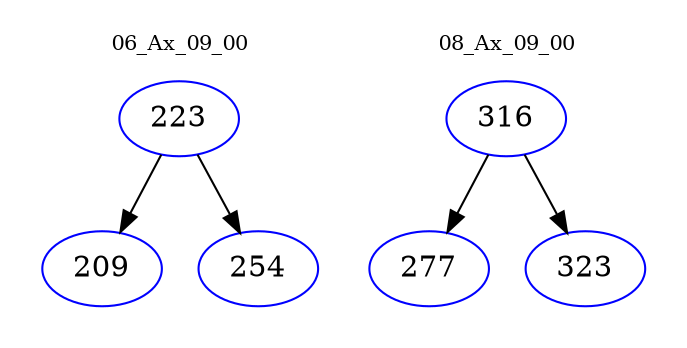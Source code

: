 digraph{
subgraph cluster_0 {
color = white
label = "06_Ax_09_00";
fontsize=10;
T0_223 [label="223", color="blue"]
T0_223 -> T0_209 [color="black"]
T0_209 [label="209", color="blue"]
T0_223 -> T0_254 [color="black"]
T0_254 [label="254", color="blue"]
}
subgraph cluster_1 {
color = white
label = "08_Ax_09_00";
fontsize=10;
T1_316 [label="316", color="blue"]
T1_316 -> T1_277 [color="black"]
T1_277 [label="277", color="blue"]
T1_316 -> T1_323 [color="black"]
T1_323 [label="323", color="blue"]
}
}
